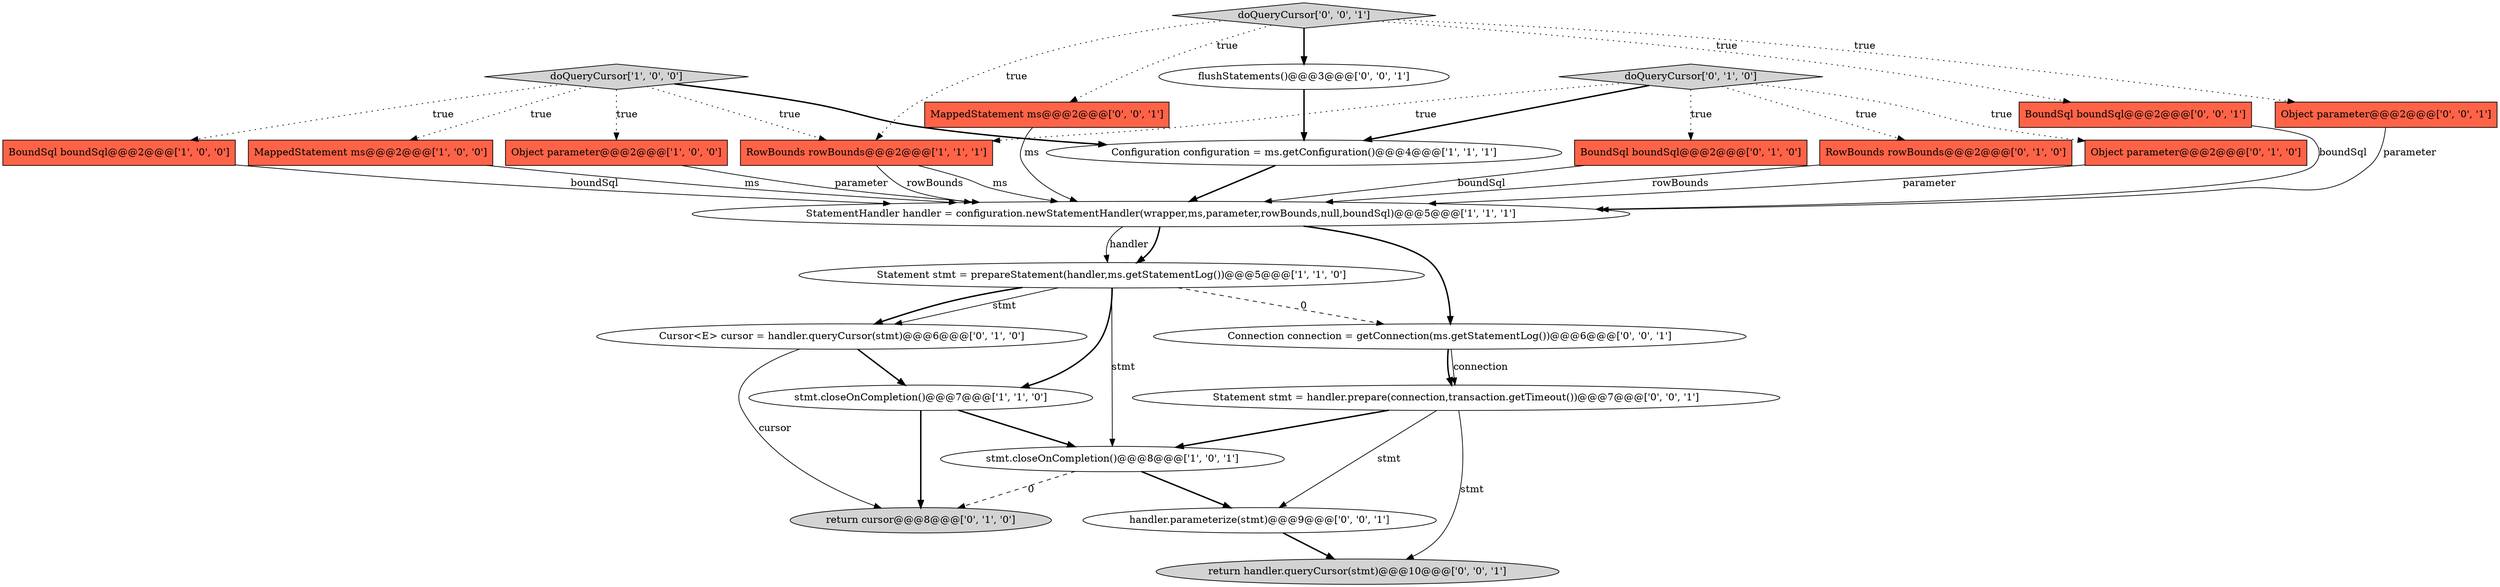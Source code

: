 digraph {
5 [style = filled, label = "stmt.closeOnCompletion()@@@7@@@['1', '1', '0']", fillcolor = white, shape = ellipse image = "AAA0AAABBB1BBB"];
8 [style = filled, label = "RowBounds rowBounds@@@2@@@['1', '1', '1']", fillcolor = tomato, shape = box image = "AAA0AAABBB1BBB"];
1 [style = filled, label = "BoundSql boundSql@@@2@@@['1', '0', '0']", fillcolor = tomato, shape = box image = "AAA0AAABBB1BBB"];
20 [style = filled, label = "flushStatements()@@@3@@@['0', '0', '1']", fillcolor = white, shape = ellipse image = "AAA0AAABBB3BBB"];
14 [style = filled, label = "doQueryCursor['0', '1', '0']", fillcolor = lightgray, shape = diamond image = "AAA0AAABBB2BBB"];
24 [style = filled, label = "doQueryCursor['0', '0', '1']", fillcolor = lightgray, shape = diamond image = "AAA0AAABBB3BBB"];
19 [style = filled, label = "Connection connection = getConnection(ms.getStatementLog())@@@6@@@['0', '0', '1']", fillcolor = white, shape = ellipse image = "AAA0AAABBB3BBB"];
4 [style = filled, label = "StatementHandler handler = configuration.newStatementHandler(wrapper,ms,parameter,rowBounds,null,boundSql)@@@5@@@['1', '1', '1']", fillcolor = white, shape = ellipse image = "AAA0AAABBB1BBB"];
12 [style = filled, label = "BoundSql boundSql@@@2@@@['0', '1', '0']", fillcolor = tomato, shape = box image = "AAA0AAABBB2BBB"];
0 [style = filled, label = "Object parameter@@@2@@@['1', '0', '0']", fillcolor = tomato, shape = box image = "AAA0AAABBB1BBB"];
16 [style = filled, label = "MappedStatement ms@@@2@@@['0', '0', '1']", fillcolor = tomato, shape = box image = "AAA0AAABBB3BBB"];
9 [style = filled, label = "Configuration configuration = ms.getConfiguration()@@@4@@@['1', '1', '1']", fillcolor = white, shape = ellipse image = "AAA0AAABBB1BBB"];
2 [style = filled, label = "stmt.closeOnCompletion()@@@8@@@['1', '0', '1']", fillcolor = white, shape = ellipse image = "AAA0AAABBB1BBB"];
13 [style = filled, label = "RowBounds rowBounds@@@2@@@['0', '1', '0']", fillcolor = tomato, shape = box image = "AAA0AAABBB2BBB"];
7 [style = filled, label = "doQueryCursor['1', '0', '0']", fillcolor = lightgray, shape = diamond image = "AAA0AAABBB1BBB"];
6 [style = filled, label = "Statement stmt = prepareStatement(handler,ms.getStatementLog())@@@5@@@['1', '1', '0']", fillcolor = white, shape = ellipse image = "AAA0AAABBB1BBB"];
11 [style = filled, label = "return cursor@@@8@@@['0', '1', '0']", fillcolor = lightgray, shape = ellipse image = "AAA1AAABBB2BBB"];
10 [style = filled, label = "Object parameter@@@2@@@['0', '1', '0']", fillcolor = tomato, shape = box image = "AAA0AAABBB2BBB"];
18 [style = filled, label = "BoundSql boundSql@@@2@@@['0', '0', '1']", fillcolor = tomato, shape = box image = "AAA0AAABBB3BBB"];
22 [style = filled, label = "handler.parameterize(stmt)@@@9@@@['0', '0', '1']", fillcolor = white, shape = ellipse image = "AAA0AAABBB3BBB"];
3 [style = filled, label = "MappedStatement ms@@@2@@@['1', '0', '0']", fillcolor = tomato, shape = box image = "AAA0AAABBB1BBB"];
15 [style = filled, label = "Cursor<E> cursor = handler.queryCursor(stmt)@@@6@@@['0', '1', '0']", fillcolor = white, shape = ellipse image = "AAA1AAABBB2BBB"];
17 [style = filled, label = "Object parameter@@@2@@@['0', '0', '1']", fillcolor = tomato, shape = box image = "AAA0AAABBB3BBB"];
23 [style = filled, label = "Statement stmt = handler.prepare(connection,transaction.getTimeout())@@@7@@@['0', '0', '1']", fillcolor = white, shape = ellipse image = "AAA0AAABBB3BBB"];
21 [style = filled, label = "return handler.queryCursor(stmt)@@@10@@@['0', '0', '1']", fillcolor = lightgray, shape = ellipse image = "AAA0AAABBB3BBB"];
5->2 [style = bold, label=""];
15->11 [style = solid, label="cursor"];
23->2 [style = bold, label=""];
4->6 [style = bold, label=""];
10->4 [style = solid, label="parameter"];
9->4 [style = bold, label=""];
4->6 [style = solid, label="handler"];
12->4 [style = solid, label="boundSql"];
6->15 [style = bold, label=""];
24->20 [style = bold, label=""];
7->9 [style = bold, label=""];
7->8 [style = dotted, label="true"];
16->4 [style = solid, label="ms"];
14->8 [style = dotted, label="true"];
8->4 [style = solid, label="rowBounds"];
14->9 [style = bold, label=""];
7->1 [style = dotted, label="true"];
19->23 [style = bold, label=""];
19->23 [style = solid, label="connection"];
14->12 [style = dotted, label="true"];
8->4 [style = solid, label="ms"];
6->2 [style = solid, label="stmt"];
23->22 [style = solid, label="stmt"];
6->15 [style = solid, label="stmt"];
3->4 [style = solid, label="ms"];
24->8 [style = dotted, label="true"];
4->19 [style = bold, label=""];
14->13 [style = dotted, label="true"];
23->21 [style = solid, label="stmt"];
5->11 [style = bold, label=""];
2->22 [style = bold, label=""];
24->16 [style = dotted, label="true"];
15->5 [style = bold, label=""];
6->5 [style = bold, label=""];
14->10 [style = dotted, label="true"];
7->0 [style = dotted, label="true"];
20->9 [style = bold, label=""];
22->21 [style = bold, label=""];
2->11 [style = dashed, label="0"];
6->19 [style = dashed, label="0"];
18->4 [style = solid, label="boundSql"];
7->3 [style = dotted, label="true"];
17->4 [style = solid, label="parameter"];
0->4 [style = solid, label="parameter"];
24->17 [style = dotted, label="true"];
1->4 [style = solid, label="boundSql"];
13->4 [style = solid, label="rowBounds"];
24->18 [style = dotted, label="true"];
}
